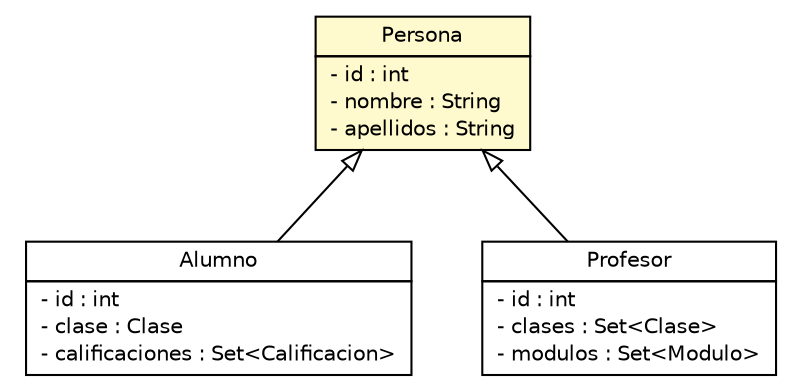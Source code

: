#!/usr/local/bin/dot
#
# Class diagram 
# Generated by UMLGraph version 5.1 (http://www.umlgraph.org/)
#

digraph G {
	edge [fontname="Helvetica",fontsize=10,labelfontname="Helvetica",labelfontsize=10];
	node [fontname="Helvetica",fontsize=10,shape=plaintext];
	nodesep=0.25;
	ranksep=0.5;
	// curso.java.app.miniclase.pojos.Persona
	c35 [label=<<table title="curso.java.app.miniclase.pojos.Persona" border="0" cellborder="1" cellspacing="0" cellpadding="2" port="p" bgcolor="lemonChiffon" href="./Persona.html">
		<tr><td><table border="0" cellspacing="0" cellpadding="1">
<tr><td align="center" balign="center"> Persona </td></tr>
		</table></td></tr>
		<tr><td><table border="0" cellspacing="0" cellpadding="1">
<tr><td align="left" balign="left"> - id : int </td></tr>
<tr><td align="left" balign="left"> - nombre : String </td></tr>
<tr><td align="left" balign="left"> - apellidos : String </td></tr>
		</table></td></tr>
		</table>>, fontname="Helvetica", fontcolor="black", fontsize=10.0];
	// curso.java.app.miniclase.pojos.Alumno
	c36 [label=<<table title="curso.java.app.miniclase.pojos.Alumno" border="0" cellborder="1" cellspacing="0" cellpadding="2" port="p" href="./Alumno.html">
		<tr><td><table border="0" cellspacing="0" cellpadding="1">
<tr><td align="center" balign="center"> Alumno </td></tr>
		</table></td></tr>
		<tr><td><table border="0" cellspacing="0" cellpadding="1">
<tr><td align="left" balign="left"> - id : int </td></tr>
<tr><td align="left" balign="left"> - clase : Clase </td></tr>
<tr><td align="left" balign="left"> - calificaciones : Set&lt;Calificacion&gt; </td></tr>
		</table></td></tr>
		</table>>, fontname="Helvetica", fontcolor="black", fontsize=10.0];
	// curso.java.app.miniclase.pojos.Profesor
	c39 [label=<<table title="curso.java.app.miniclase.pojos.Profesor" border="0" cellborder="1" cellspacing="0" cellpadding="2" port="p" href="./Profesor.html">
		<tr><td><table border="0" cellspacing="0" cellpadding="1">
<tr><td align="center" balign="center"> Profesor </td></tr>
		</table></td></tr>
		<tr><td><table border="0" cellspacing="0" cellpadding="1">
<tr><td align="left" balign="left"> - id : int </td></tr>
<tr><td align="left" balign="left"> - clases : Set&lt;Clase&gt; </td></tr>
<tr><td align="left" balign="left"> - modulos : Set&lt;Modulo&gt; </td></tr>
		</table></td></tr>
		</table>>, fontname="Helvetica", fontcolor="black", fontsize=10.0];
	//curso.java.app.miniclase.pojos.Alumno extends curso.java.app.miniclase.pojos.Persona
	c35:p -> c36:p [dir=back,arrowtail=empty];
	//curso.java.app.miniclase.pojos.Profesor extends curso.java.app.miniclase.pojos.Persona
	c35:p -> c39:p [dir=back,arrowtail=empty];
}

